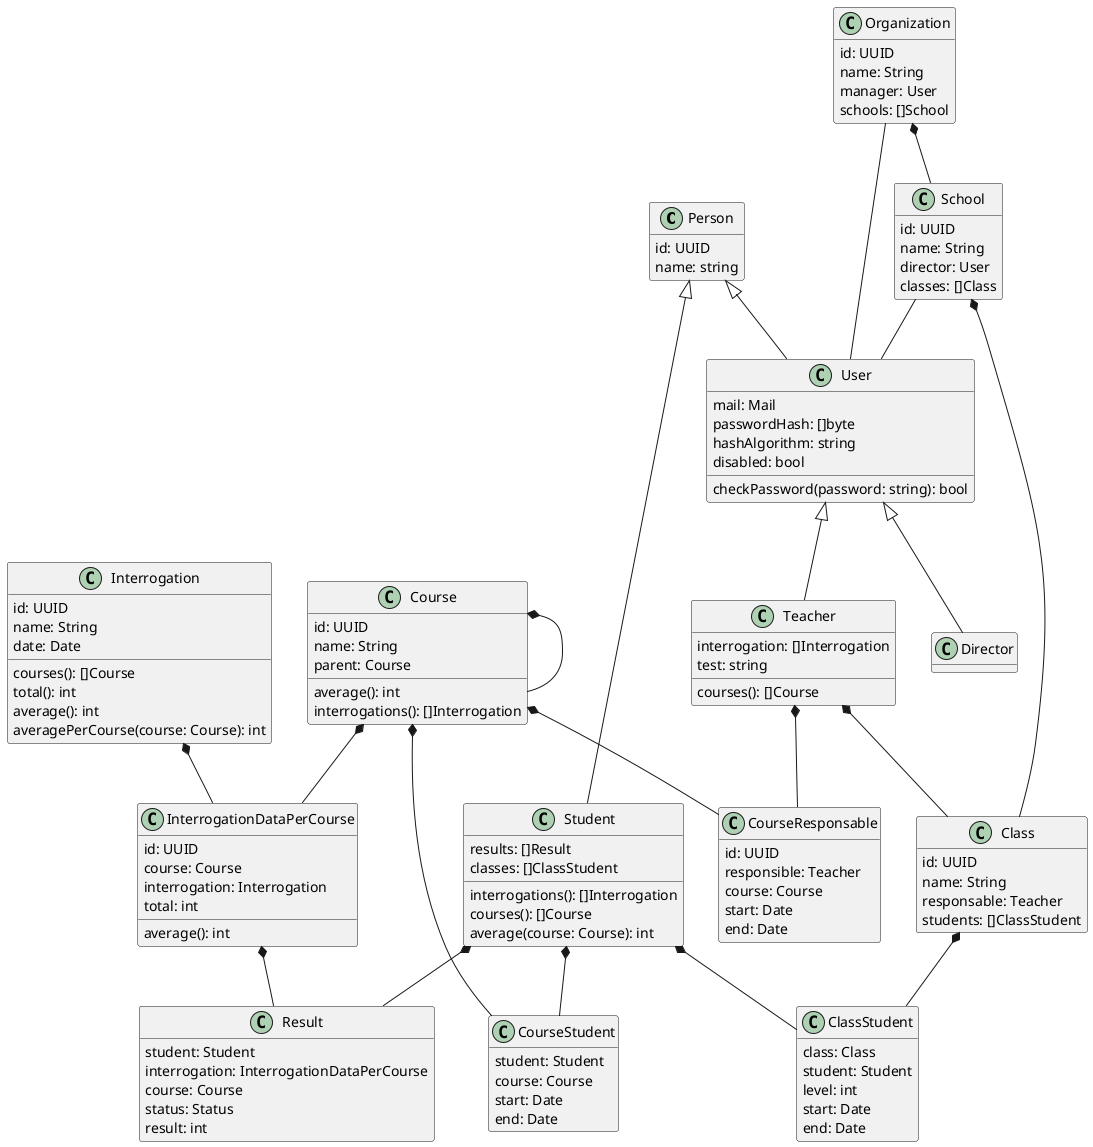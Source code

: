 @startuml
hide empty methods

class Person {
    id: UUID
    name: string
}

class User {
    mail: Mail
    passwordHash: []byte
    hashAlgorithm: string
    disabled: bool
    checkPassword(password: string): bool
}

class Teacher {
    interrogation: []Interrogation
    courses(): []Course
    test: string
}

class Student {
    results: []Result
    interrogations(): []Interrogation
    classes: []ClassStudent
    courses(): []Course
    average(course: Course): int
}

class Course {
    id: UUID
    name: String
    parent: Course
    average(): int
    interrogations(): []Interrogation
}

class CourseResponsable {
    id: UUID
    responsible: Teacher
    course: Course
    start: Date
    end: Date
}

class CourseStudent {
    student: Student
    course: Course
    start: Date
    end: Date
}

class Interrogation {
    id: UUID
    name: String
    date: Date
    courses(): []Course
    total(): int
    average(): int
    averagePerCourse(course: Course): int
}

class InterrogationDataPerCourse {
    id: UUID
    course: Course
    interrogation: Interrogation
    total: int
    average(): int
}

class Result {
    student: Student
    interrogation: InterrogationDataPerCourse
    course: Course
    status: Status
    result: int
}

class Class {
    id: UUID
    name: String
    responsable: Teacher
    students: []ClassStudent
}

class ClassStudent {
    class: Class
    student: Student
    level: int
    start: Date
    end: Date
}

class School {
    id: UUID
    name: String
    director: User
    classes: []Class
}

class Organization {
    id: UUID
    name: String
    manager: User
    schools: []School
}

Student *-- Result
Interrogation *-- InterrogationDataPerCourse
Course *-- Course
Course *-- InterrogationDataPerCourse
InterrogationDataPerCourse *-- Result
Course *-- CourseStudent
Student *-- CourseStudent
Class *-- ClassStudent
Student *-- ClassStudent
Teacher *-- Class
Course *-- CourseResponsable
Teacher *-- CourseResponsable

School *-- Class
Organization *-- School
School -- User
Organization -- User

Person <|-- User
Person <|-- Student
User <|-- Teacher
User <|-- Director

@enduml